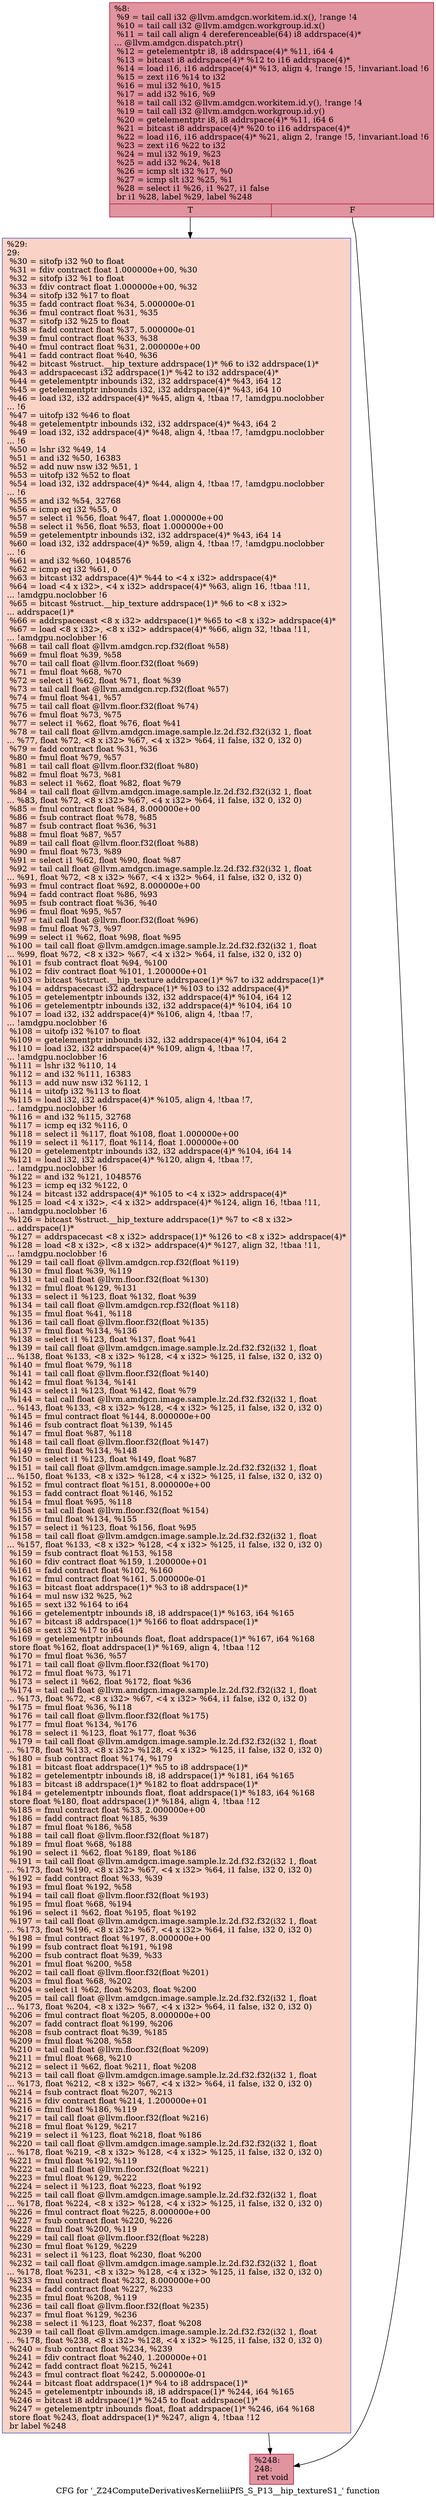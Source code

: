 digraph "CFG for '_Z24ComputeDerivativesKerneliiiPfS_S_P13__hip_textureS1_' function" {
	label="CFG for '_Z24ComputeDerivativesKerneliiiPfS_S_P13__hip_textureS1_' function";

	Node0x522a790 [shape=record,color="#b70d28ff", style=filled, fillcolor="#b70d2870",label="{%8:\l  %9 = tail call i32 @llvm.amdgcn.workitem.id.x(), !range !4\l  %10 = tail call i32 @llvm.amdgcn.workgroup.id.x()\l  %11 = tail call align 4 dereferenceable(64) i8 addrspace(4)*\l... @llvm.amdgcn.dispatch.ptr()\l  %12 = getelementptr i8, i8 addrspace(4)* %11, i64 4\l  %13 = bitcast i8 addrspace(4)* %12 to i16 addrspace(4)*\l  %14 = load i16, i16 addrspace(4)* %13, align 4, !range !5, !invariant.load !6\l  %15 = zext i16 %14 to i32\l  %16 = mul i32 %10, %15\l  %17 = add i32 %16, %9\l  %18 = tail call i32 @llvm.amdgcn.workitem.id.y(), !range !4\l  %19 = tail call i32 @llvm.amdgcn.workgroup.id.y()\l  %20 = getelementptr i8, i8 addrspace(4)* %11, i64 6\l  %21 = bitcast i8 addrspace(4)* %20 to i16 addrspace(4)*\l  %22 = load i16, i16 addrspace(4)* %21, align 2, !range !5, !invariant.load !6\l  %23 = zext i16 %22 to i32\l  %24 = mul i32 %19, %23\l  %25 = add i32 %24, %18\l  %26 = icmp slt i32 %17, %0\l  %27 = icmp slt i32 %25, %1\l  %28 = select i1 %26, i1 %27, i1 false\l  br i1 %28, label %29, label %248\l|{<s0>T|<s1>F}}"];
	Node0x522a790:s0 -> Node0x522e1b0;
	Node0x522a790:s1 -> Node0x522e240;
	Node0x522e1b0 [shape=record,color="#3d50c3ff", style=filled, fillcolor="#f59c7d70",label="{%29:\l29:                                               \l  %30 = sitofp i32 %0 to float\l  %31 = fdiv contract float 1.000000e+00, %30\l  %32 = sitofp i32 %1 to float\l  %33 = fdiv contract float 1.000000e+00, %32\l  %34 = sitofp i32 %17 to float\l  %35 = fadd contract float %34, 5.000000e-01\l  %36 = fmul contract float %31, %35\l  %37 = sitofp i32 %25 to float\l  %38 = fadd contract float %37, 5.000000e-01\l  %39 = fmul contract float %33, %38\l  %40 = fmul contract float %31, 2.000000e+00\l  %41 = fadd contract float %40, %36\l  %42 = bitcast %struct.__hip_texture addrspace(1)* %6 to i32 addrspace(1)*\l  %43 = addrspacecast i32 addrspace(1)* %42 to i32 addrspace(4)*\l  %44 = getelementptr inbounds i32, i32 addrspace(4)* %43, i64 12\l  %45 = getelementptr inbounds i32, i32 addrspace(4)* %43, i64 10\l  %46 = load i32, i32 addrspace(4)* %45, align 4, !tbaa !7, !amdgpu.noclobber\l... !6\l  %47 = uitofp i32 %46 to float\l  %48 = getelementptr inbounds i32, i32 addrspace(4)* %43, i64 2\l  %49 = load i32, i32 addrspace(4)* %48, align 4, !tbaa !7, !amdgpu.noclobber\l... !6\l  %50 = lshr i32 %49, 14\l  %51 = and i32 %50, 16383\l  %52 = add nuw nsw i32 %51, 1\l  %53 = uitofp i32 %52 to float\l  %54 = load i32, i32 addrspace(4)* %44, align 4, !tbaa !7, !amdgpu.noclobber\l... !6\l  %55 = and i32 %54, 32768\l  %56 = icmp eq i32 %55, 0\l  %57 = select i1 %56, float %47, float 1.000000e+00\l  %58 = select i1 %56, float %53, float 1.000000e+00\l  %59 = getelementptr inbounds i32, i32 addrspace(4)* %43, i64 14\l  %60 = load i32, i32 addrspace(4)* %59, align 4, !tbaa !7, !amdgpu.noclobber\l... !6\l  %61 = and i32 %60, 1048576\l  %62 = icmp eq i32 %61, 0\l  %63 = bitcast i32 addrspace(4)* %44 to \<4 x i32\> addrspace(4)*\l  %64 = load \<4 x i32\>, \<4 x i32\> addrspace(4)* %63, align 16, !tbaa !11,\l... !amdgpu.noclobber !6\l  %65 = bitcast %struct.__hip_texture addrspace(1)* %6 to \<8 x i32\>\l... addrspace(1)*\l  %66 = addrspacecast \<8 x i32\> addrspace(1)* %65 to \<8 x i32\> addrspace(4)*\l  %67 = load \<8 x i32\>, \<8 x i32\> addrspace(4)* %66, align 32, !tbaa !11,\l... !amdgpu.noclobber !6\l  %68 = tail call float @llvm.amdgcn.rcp.f32(float %58)\l  %69 = fmul float %39, %58\l  %70 = tail call float @llvm.floor.f32(float %69)\l  %71 = fmul float %68, %70\l  %72 = select i1 %62, float %71, float %39\l  %73 = tail call float @llvm.amdgcn.rcp.f32(float %57)\l  %74 = fmul float %41, %57\l  %75 = tail call float @llvm.floor.f32(float %74)\l  %76 = fmul float %73, %75\l  %77 = select i1 %62, float %76, float %41\l  %78 = tail call float @llvm.amdgcn.image.sample.lz.2d.f32.f32(i32 1, float\l... %77, float %72, \<8 x i32\> %67, \<4 x i32\> %64, i1 false, i32 0, i32 0)\l  %79 = fadd contract float %31, %36\l  %80 = fmul float %79, %57\l  %81 = tail call float @llvm.floor.f32(float %80)\l  %82 = fmul float %73, %81\l  %83 = select i1 %62, float %82, float %79\l  %84 = tail call float @llvm.amdgcn.image.sample.lz.2d.f32.f32(i32 1, float\l... %83, float %72, \<8 x i32\> %67, \<4 x i32\> %64, i1 false, i32 0, i32 0)\l  %85 = fmul contract float %84, 8.000000e+00\l  %86 = fsub contract float %78, %85\l  %87 = fsub contract float %36, %31\l  %88 = fmul float %87, %57\l  %89 = tail call float @llvm.floor.f32(float %88)\l  %90 = fmul float %73, %89\l  %91 = select i1 %62, float %90, float %87\l  %92 = tail call float @llvm.amdgcn.image.sample.lz.2d.f32.f32(i32 1, float\l... %91, float %72, \<8 x i32\> %67, \<4 x i32\> %64, i1 false, i32 0, i32 0)\l  %93 = fmul contract float %92, 8.000000e+00\l  %94 = fadd contract float %86, %93\l  %95 = fsub contract float %36, %40\l  %96 = fmul float %95, %57\l  %97 = tail call float @llvm.floor.f32(float %96)\l  %98 = fmul float %73, %97\l  %99 = select i1 %62, float %98, float %95\l  %100 = tail call float @llvm.amdgcn.image.sample.lz.2d.f32.f32(i32 1, float\l... %99, float %72, \<8 x i32\> %67, \<4 x i32\> %64, i1 false, i32 0, i32 0)\l  %101 = fsub contract float %94, %100\l  %102 = fdiv contract float %101, 1.200000e+01\l  %103 = bitcast %struct.__hip_texture addrspace(1)* %7 to i32 addrspace(1)*\l  %104 = addrspacecast i32 addrspace(1)* %103 to i32 addrspace(4)*\l  %105 = getelementptr inbounds i32, i32 addrspace(4)* %104, i64 12\l  %106 = getelementptr inbounds i32, i32 addrspace(4)* %104, i64 10\l  %107 = load i32, i32 addrspace(4)* %106, align 4, !tbaa !7,\l... !amdgpu.noclobber !6\l  %108 = uitofp i32 %107 to float\l  %109 = getelementptr inbounds i32, i32 addrspace(4)* %104, i64 2\l  %110 = load i32, i32 addrspace(4)* %109, align 4, !tbaa !7,\l... !amdgpu.noclobber !6\l  %111 = lshr i32 %110, 14\l  %112 = and i32 %111, 16383\l  %113 = add nuw nsw i32 %112, 1\l  %114 = uitofp i32 %113 to float\l  %115 = load i32, i32 addrspace(4)* %105, align 4, !tbaa !7,\l... !amdgpu.noclobber !6\l  %116 = and i32 %115, 32768\l  %117 = icmp eq i32 %116, 0\l  %118 = select i1 %117, float %108, float 1.000000e+00\l  %119 = select i1 %117, float %114, float 1.000000e+00\l  %120 = getelementptr inbounds i32, i32 addrspace(4)* %104, i64 14\l  %121 = load i32, i32 addrspace(4)* %120, align 4, !tbaa !7,\l... !amdgpu.noclobber !6\l  %122 = and i32 %121, 1048576\l  %123 = icmp eq i32 %122, 0\l  %124 = bitcast i32 addrspace(4)* %105 to \<4 x i32\> addrspace(4)*\l  %125 = load \<4 x i32\>, \<4 x i32\> addrspace(4)* %124, align 16, !tbaa !11,\l... !amdgpu.noclobber !6\l  %126 = bitcast %struct.__hip_texture addrspace(1)* %7 to \<8 x i32\>\l... addrspace(1)*\l  %127 = addrspacecast \<8 x i32\> addrspace(1)* %126 to \<8 x i32\> addrspace(4)*\l  %128 = load \<8 x i32\>, \<8 x i32\> addrspace(4)* %127, align 32, !tbaa !11,\l... !amdgpu.noclobber !6\l  %129 = tail call float @llvm.amdgcn.rcp.f32(float %119)\l  %130 = fmul float %39, %119\l  %131 = tail call float @llvm.floor.f32(float %130)\l  %132 = fmul float %129, %131\l  %133 = select i1 %123, float %132, float %39\l  %134 = tail call float @llvm.amdgcn.rcp.f32(float %118)\l  %135 = fmul float %41, %118\l  %136 = tail call float @llvm.floor.f32(float %135)\l  %137 = fmul float %134, %136\l  %138 = select i1 %123, float %137, float %41\l  %139 = tail call float @llvm.amdgcn.image.sample.lz.2d.f32.f32(i32 1, float\l... %138, float %133, \<8 x i32\> %128, \<4 x i32\> %125, i1 false, i32 0, i32 0)\l  %140 = fmul float %79, %118\l  %141 = tail call float @llvm.floor.f32(float %140)\l  %142 = fmul float %134, %141\l  %143 = select i1 %123, float %142, float %79\l  %144 = tail call float @llvm.amdgcn.image.sample.lz.2d.f32.f32(i32 1, float\l... %143, float %133, \<8 x i32\> %128, \<4 x i32\> %125, i1 false, i32 0, i32 0)\l  %145 = fmul contract float %144, 8.000000e+00\l  %146 = fsub contract float %139, %145\l  %147 = fmul float %87, %118\l  %148 = tail call float @llvm.floor.f32(float %147)\l  %149 = fmul float %134, %148\l  %150 = select i1 %123, float %149, float %87\l  %151 = tail call float @llvm.amdgcn.image.sample.lz.2d.f32.f32(i32 1, float\l... %150, float %133, \<8 x i32\> %128, \<4 x i32\> %125, i1 false, i32 0, i32 0)\l  %152 = fmul contract float %151, 8.000000e+00\l  %153 = fadd contract float %146, %152\l  %154 = fmul float %95, %118\l  %155 = tail call float @llvm.floor.f32(float %154)\l  %156 = fmul float %134, %155\l  %157 = select i1 %123, float %156, float %95\l  %158 = tail call float @llvm.amdgcn.image.sample.lz.2d.f32.f32(i32 1, float\l... %157, float %133, \<8 x i32\> %128, \<4 x i32\> %125, i1 false, i32 0, i32 0)\l  %159 = fsub contract float %153, %158\l  %160 = fdiv contract float %159, 1.200000e+01\l  %161 = fadd contract float %102, %160\l  %162 = fmul contract float %161, 5.000000e-01\l  %163 = bitcast float addrspace(1)* %3 to i8 addrspace(1)*\l  %164 = mul nsw i32 %25, %2\l  %165 = sext i32 %164 to i64\l  %166 = getelementptr inbounds i8, i8 addrspace(1)* %163, i64 %165\l  %167 = bitcast i8 addrspace(1)* %166 to float addrspace(1)*\l  %168 = sext i32 %17 to i64\l  %169 = getelementptr inbounds float, float addrspace(1)* %167, i64 %168\l  store float %162, float addrspace(1)* %169, align 4, !tbaa !12\l  %170 = fmul float %36, %57\l  %171 = tail call float @llvm.floor.f32(float %170)\l  %172 = fmul float %73, %171\l  %173 = select i1 %62, float %172, float %36\l  %174 = tail call float @llvm.amdgcn.image.sample.lz.2d.f32.f32(i32 1, float\l... %173, float %72, \<8 x i32\> %67, \<4 x i32\> %64, i1 false, i32 0, i32 0)\l  %175 = fmul float %36, %118\l  %176 = tail call float @llvm.floor.f32(float %175)\l  %177 = fmul float %134, %176\l  %178 = select i1 %123, float %177, float %36\l  %179 = tail call float @llvm.amdgcn.image.sample.lz.2d.f32.f32(i32 1, float\l... %178, float %133, \<8 x i32\> %128, \<4 x i32\> %125, i1 false, i32 0, i32 0)\l  %180 = fsub contract float %174, %179\l  %181 = bitcast float addrspace(1)* %5 to i8 addrspace(1)*\l  %182 = getelementptr inbounds i8, i8 addrspace(1)* %181, i64 %165\l  %183 = bitcast i8 addrspace(1)* %182 to float addrspace(1)*\l  %184 = getelementptr inbounds float, float addrspace(1)* %183, i64 %168\l  store float %180, float addrspace(1)* %184, align 4, !tbaa !12\l  %185 = fmul contract float %33, 2.000000e+00\l  %186 = fadd contract float %185, %39\l  %187 = fmul float %186, %58\l  %188 = tail call float @llvm.floor.f32(float %187)\l  %189 = fmul float %68, %188\l  %190 = select i1 %62, float %189, float %186\l  %191 = tail call float @llvm.amdgcn.image.sample.lz.2d.f32.f32(i32 1, float\l... %173, float %190, \<8 x i32\> %67, \<4 x i32\> %64, i1 false, i32 0, i32 0)\l  %192 = fadd contract float %33, %39\l  %193 = fmul float %192, %58\l  %194 = tail call float @llvm.floor.f32(float %193)\l  %195 = fmul float %68, %194\l  %196 = select i1 %62, float %195, float %192\l  %197 = tail call float @llvm.amdgcn.image.sample.lz.2d.f32.f32(i32 1, float\l... %173, float %196, \<8 x i32\> %67, \<4 x i32\> %64, i1 false, i32 0, i32 0)\l  %198 = fmul contract float %197, 8.000000e+00\l  %199 = fsub contract float %191, %198\l  %200 = fsub contract float %39, %33\l  %201 = fmul float %200, %58\l  %202 = tail call float @llvm.floor.f32(float %201)\l  %203 = fmul float %68, %202\l  %204 = select i1 %62, float %203, float %200\l  %205 = tail call float @llvm.amdgcn.image.sample.lz.2d.f32.f32(i32 1, float\l... %173, float %204, \<8 x i32\> %67, \<4 x i32\> %64, i1 false, i32 0, i32 0)\l  %206 = fmul contract float %205, 8.000000e+00\l  %207 = fadd contract float %199, %206\l  %208 = fsub contract float %39, %185\l  %209 = fmul float %208, %58\l  %210 = tail call float @llvm.floor.f32(float %209)\l  %211 = fmul float %68, %210\l  %212 = select i1 %62, float %211, float %208\l  %213 = tail call float @llvm.amdgcn.image.sample.lz.2d.f32.f32(i32 1, float\l... %173, float %212, \<8 x i32\> %67, \<4 x i32\> %64, i1 false, i32 0, i32 0)\l  %214 = fsub contract float %207, %213\l  %215 = fdiv contract float %214, 1.200000e+01\l  %216 = fmul float %186, %119\l  %217 = tail call float @llvm.floor.f32(float %216)\l  %218 = fmul float %129, %217\l  %219 = select i1 %123, float %218, float %186\l  %220 = tail call float @llvm.amdgcn.image.sample.lz.2d.f32.f32(i32 1, float\l... %178, float %219, \<8 x i32\> %128, \<4 x i32\> %125, i1 false, i32 0, i32 0)\l  %221 = fmul float %192, %119\l  %222 = tail call float @llvm.floor.f32(float %221)\l  %223 = fmul float %129, %222\l  %224 = select i1 %123, float %223, float %192\l  %225 = tail call float @llvm.amdgcn.image.sample.lz.2d.f32.f32(i32 1, float\l... %178, float %224, \<8 x i32\> %128, \<4 x i32\> %125, i1 false, i32 0, i32 0)\l  %226 = fmul contract float %225, 8.000000e+00\l  %227 = fsub contract float %220, %226\l  %228 = fmul float %200, %119\l  %229 = tail call float @llvm.floor.f32(float %228)\l  %230 = fmul float %129, %229\l  %231 = select i1 %123, float %230, float %200\l  %232 = tail call float @llvm.amdgcn.image.sample.lz.2d.f32.f32(i32 1, float\l... %178, float %231, \<8 x i32\> %128, \<4 x i32\> %125, i1 false, i32 0, i32 0)\l  %233 = fmul contract float %232, 8.000000e+00\l  %234 = fadd contract float %227, %233\l  %235 = fmul float %208, %119\l  %236 = tail call float @llvm.floor.f32(float %235)\l  %237 = fmul float %129, %236\l  %238 = select i1 %123, float %237, float %208\l  %239 = tail call float @llvm.amdgcn.image.sample.lz.2d.f32.f32(i32 1, float\l... %178, float %238, \<8 x i32\> %128, \<4 x i32\> %125, i1 false, i32 0, i32 0)\l  %240 = fsub contract float %234, %239\l  %241 = fdiv contract float %240, 1.200000e+01\l  %242 = fadd contract float %215, %241\l  %243 = fmul contract float %242, 5.000000e-01\l  %244 = bitcast float addrspace(1)* %4 to i8 addrspace(1)*\l  %245 = getelementptr inbounds i8, i8 addrspace(1)* %244, i64 %165\l  %246 = bitcast i8 addrspace(1)* %245 to float addrspace(1)*\l  %247 = getelementptr inbounds float, float addrspace(1)* %246, i64 %168\l  store float %243, float addrspace(1)* %247, align 4, !tbaa !12\l  br label %248\l}"];
	Node0x522e1b0 -> Node0x522e240;
	Node0x522e240 [shape=record,color="#b70d28ff", style=filled, fillcolor="#b70d2870",label="{%248:\l248:                                              \l  ret void\l}"];
}
